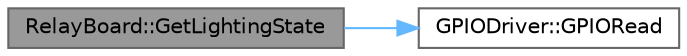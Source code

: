 digraph "RelayBoard::GetLightingState"
{
 // LATEX_PDF_SIZE
  bgcolor="transparent";
  edge [fontname=Helvetica,fontsize=10,labelfontname=Helvetica,labelfontsize=10];
  node [fontname=Helvetica,fontsize=10,shape=box,height=0.2,width=0.4];
  rankdir="LR";
  Node1 [label="RelayBoard::GetLightingState",height=0.2,width=0.4,color="gray40", fillcolor="grey60", style="filled", fontcolor="black",tooltip=" "];
  Node1 -> Node2 [color="steelblue1",style="solid"];
  Node2 [label="GPIODriver::GPIORead",height=0.2,width=0.4,color="grey40", fillcolor="white", style="filled",URL="$class_g_p_i_o_driver.html#a68be60ab1fb0e9c29f60818654766a32",tooltip=" "];
}
